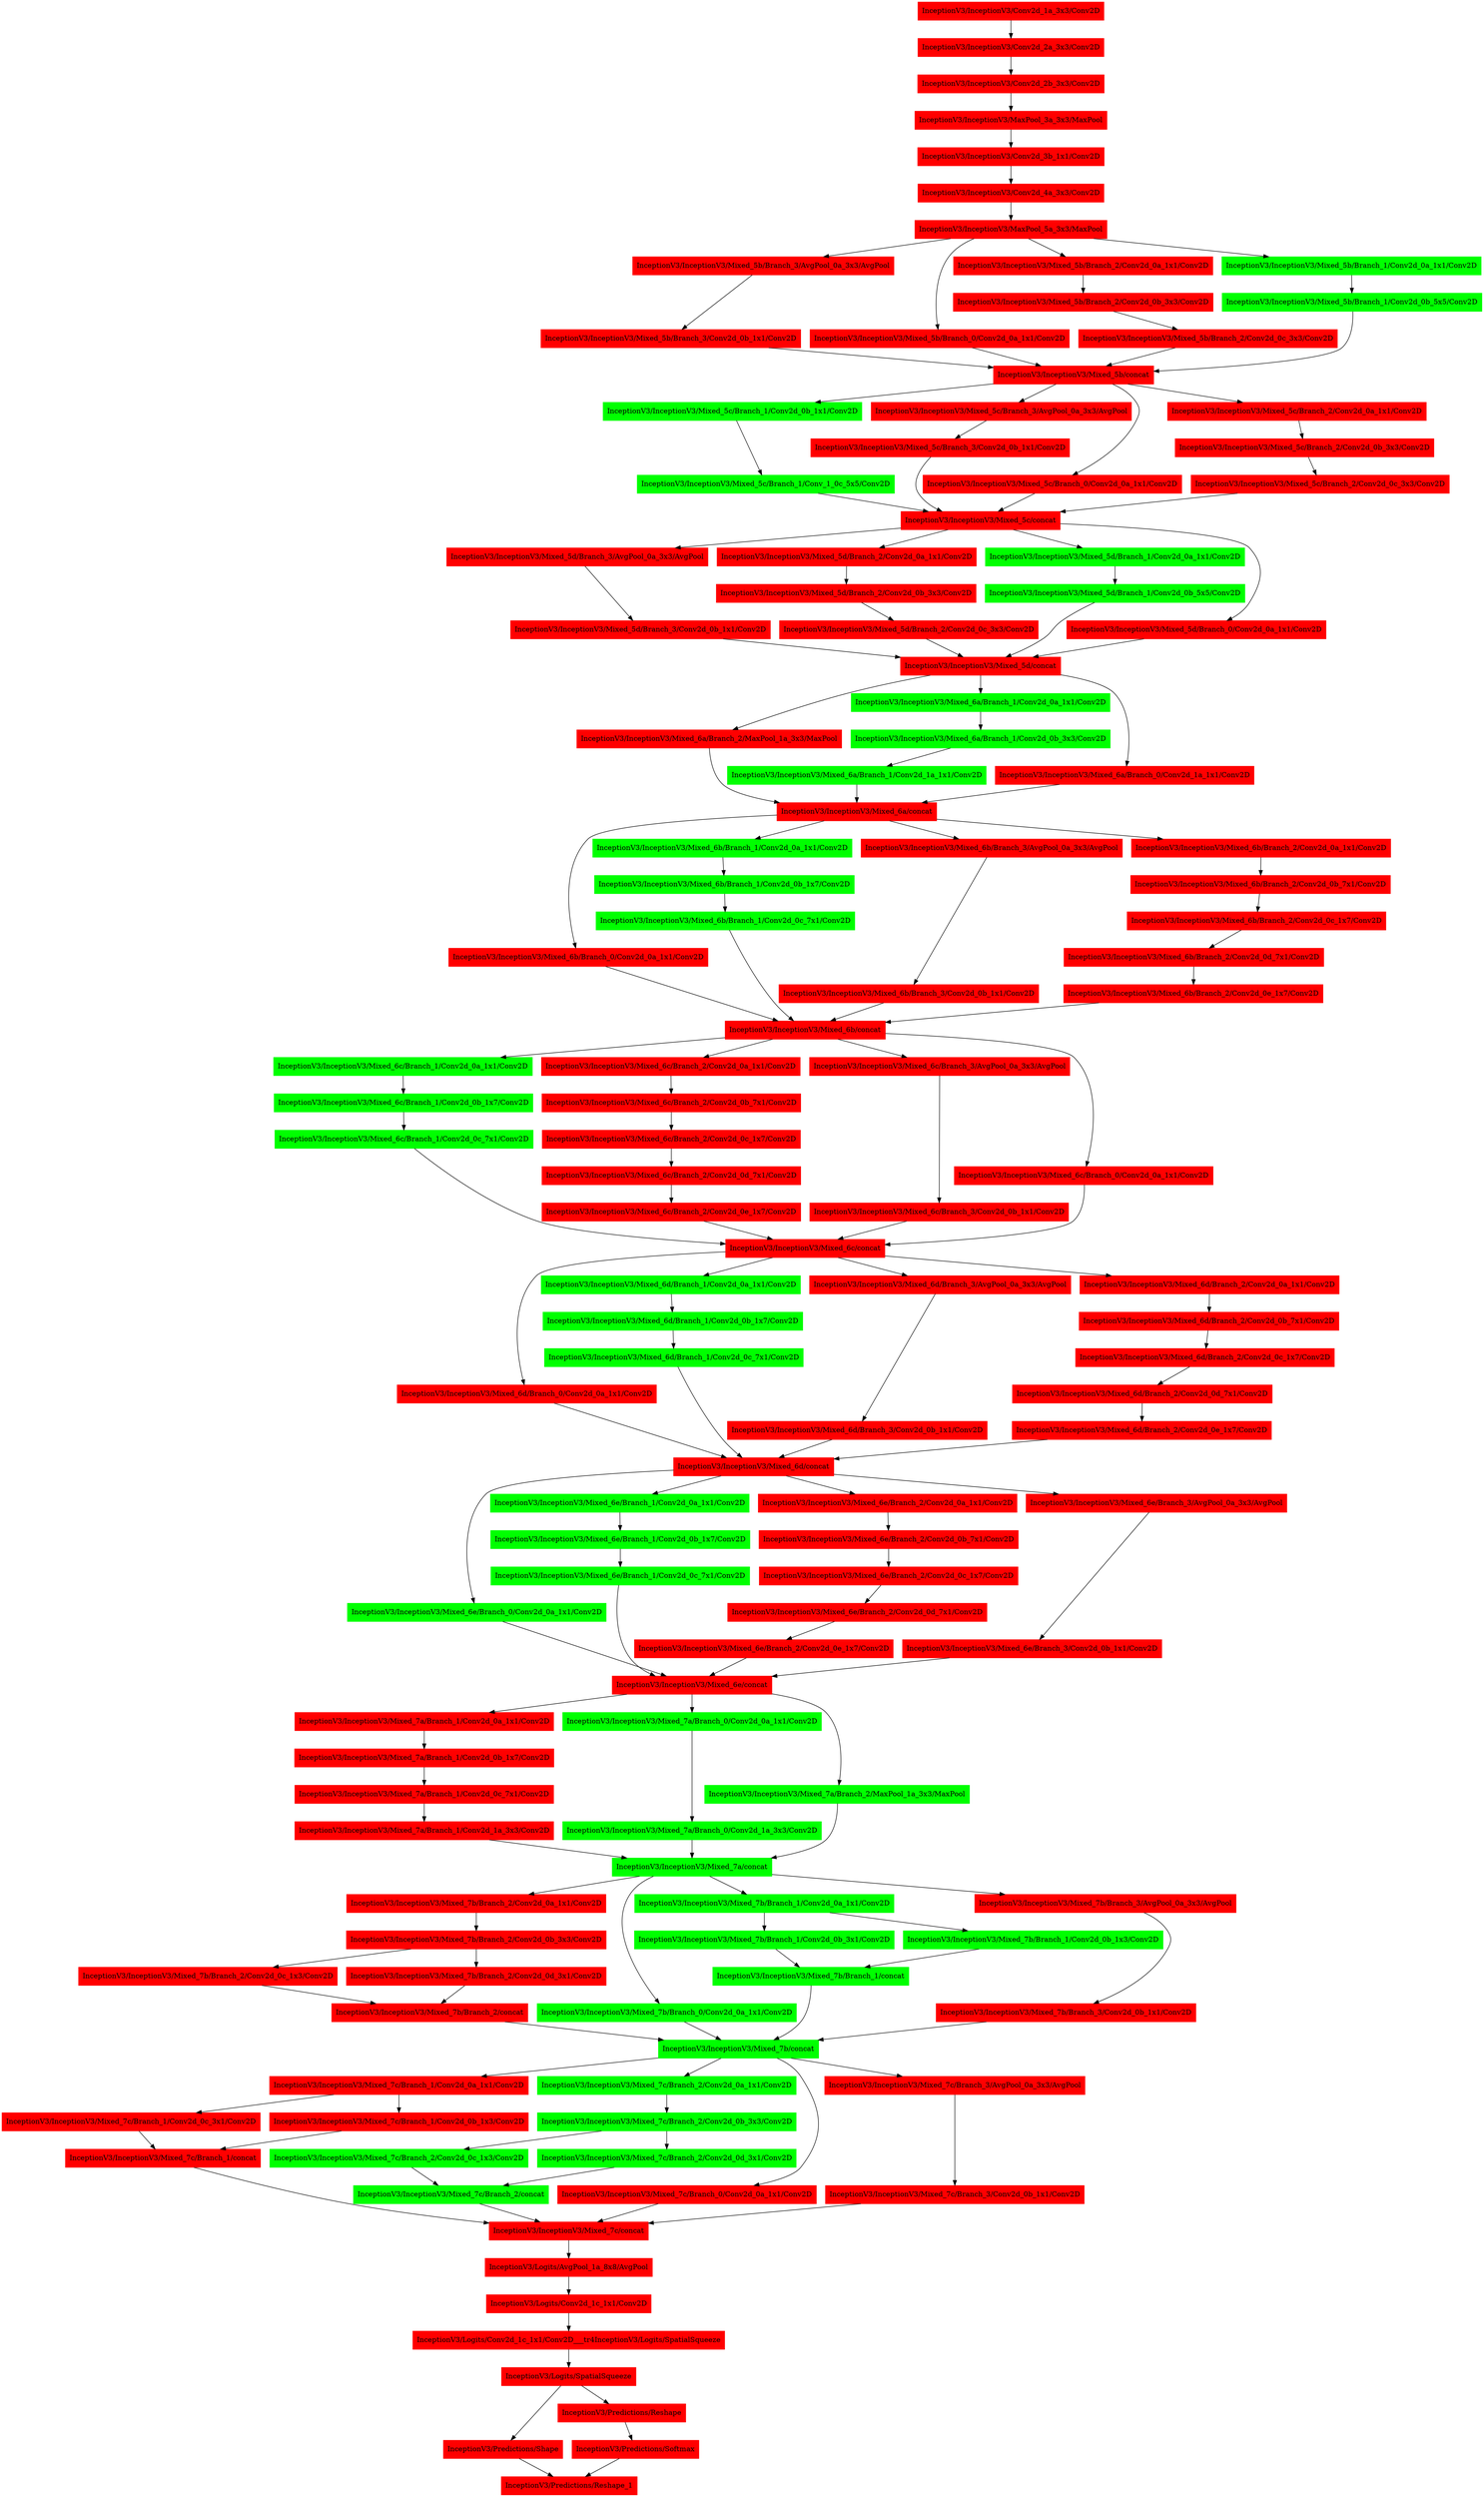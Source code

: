digraph G {
"InceptionV3/InceptionV3/Conv2d_1a_3x3/Conv2D"->"InceptionV3/InceptionV3/Conv2d_2a_3x3/Conv2D";
"InceptionV3/InceptionV3/Conv2d_1a_3x3/Conv2D" [shape=box,style=filled,color=red];
"InceptionV3/InceptionV3/Conv2d_2a_3x3/Conv2D"->"InceptionV3/InceptionV3/Conv2d_2b_3x3/Conv2D";
"InceptionV3/InceptionV3/Conv2d_2a_3x3/Conv2D" [shape=box,style=filled,color=red];
"InceptionV3/InceptionV3/Conv2d_2b_3x3/Conv2D"->"InceptionV3/InceptionV3/MaxPool_3a_3x3/MaxPool";
"InceptionV3/InceptionV3/Conv2d_2b_3x3/Conv2D" [shape=box,style=filled,color=red];
"InceptionV3/InceptionV3/MaxPool_3a_3x3/MaxPool"->"InceptionV3/InceptionV3/Conv2d_3b_1x1/Conv2D";
"InceptionV3/InceptionV3/MaxPool_3a_3x3/MaxPool" [shape=box,style=filled,color=red];
"InceptionV3/InceptionV3/Conv2d_3b_1x1/Conv2D"->"InceptionV3/InceptionV3/Conv2d_4a_3x3/Conv2D";
"InceptionV3/InceptionV3/Conv2d_3b_1x1/Conv2D" [shape=box,style=filled,color=red];
"InceptionV3/InceptionV3/Conv2d_4a_3x3/Conv2D"->"InceptionV3/InceptionV3/MaxPool_5a_3x3/MaxPool";
"InceptionV3/InceptionV3/Conv2d_4a_3x3/Conv2D" [shape=box,style=filled,color=red];
"InceptionV3/InceptionV3/MaxPool_5a_3x3/MaxPool"->"InceptionV3/InceptionV3/Mixed_5b/Branch_3/AvgPool_0a_3x3/AvgPool";
"InceptionV3/InceptionV3/MaxPool_5a_3x3/MaxPool"->"InceptionV3/InceptionV3/Mixed_5b/Branch_0/Conv2d_0a_1x1/Conv2D";
"InceptionV3/InceptionV3/MaxPool_5a_3x3/MaxPool"->"InceptionV3/InceptionV3/Mixed_5b/Branch_2/Conv2d_0a_1x1/Conv2D";
"InceptionV3/InceptionV3/MaxPool_5a_3x3/MaxPool"->"InceptionV3/InceptionV3/Mixed_5b/Branch_1/Conv2d_0a_1x1/Conv2D";
"InceptionV3/InceptionV3/MaxPool_5a_3x3/MaxPool" [shape=box,style=filled,color=red];
"InceptionV3/InceptionV3/Mixed_5b/Branch_3/AvgPool_0a_3x3/AvgPool"->"InceptionV3/InceptionV3/Mixed_5b/Branch_3/Conv2d_0b_1x1/Conv2D";
"InceptionV3/InceptionV3/Mixed_5b/Branch_3/AvgPool_0a_3x3/AvgPool" [shape=box,style=filled,color=red];
"InceptionV3/InceptionV3/Mixed_5b/Branch_2/Conv2d_0a_1x1/Conv2D"->"InceptionV3/InceptionV3/Mixed_5b/Branch_2/Conv2d_0b_3x3/Conv2D";
"InceptionV3/InceptionV3/Mixed_5b/Branch_2/Conv2d_0a_1x1/Conv2D" [shape=box,style=filled,color=red];
"InceptionV3/InceptionV3/Mixed_5b/Branch_1/Conv2d_0a_1x1/Conv2D"->"InceptionV3/InceptionV3/Mixed_5b/Branch_1/Conv2d_0b_5x5/Conv2D";
"InceptionV3/InceptionV3/Mixed_5b/Branch_1/Conv2d_0a_1x1/Conv2D" [shape=box,style=filled,color=green];
"InceptionV3/InceptionV3/Mixed_5b/Branch_0/Conv2d_0a_1x1/Conv2D"->"InceptionV3/InceptionV3/Mixed_5b/concat";
"InceptionV3/InceptionV3/Mixed_5b/Branch_0/Conv2d_0a_1x1/Conv2D" [shape=box,style=filled,color=red];
"InceptionV3/InceptionV3/Mixed_5b/Branch_3/Conv2d_0b_1x1/Conv2D"->"InceptionV3/InceptionV3/Mixed_5b/concat";
"InceptionV3/InceptionV3/Mixed_5b/Branch_3/Conv2d_0b_1x1/Conv2D" [shape=box,style=filled,color=red];
"InceptionV3/InceptionV3/Mixed_5b/Branch_2/Conv2d_0b_3x3/Conv2D"->"InceptionV3/InceptionV3/Mixed_5b/Branch_2/Conv2d_0c_3x3/Conv2D";
"InceptionV3/InceptionV3/Mixed_5b/Branch_2/Conv2d_0b_3x3/Conv2D" [shape=box,style=filled,color=red];
"InceptionV3/InceptionV3/Mixed_5b/Branch_1/Conv2d_0b_5x5/Conv2D"->"InceptionV3/InceptionV3/Mixed_5b/concat";
"InceptionV3/InceptionV3/Mixed_5b/Branch_1/Conv2d_0b_5x5/Conv2D" [shape=box,style=filled,color=green];
"InceptionV3/InceptionV3/Mixed_5b/Branch_2/Conv2d_0c_3x3/Conv2D"->"InceptionV3/InceptionV3/Mixed_5b/concat";
"InceptionV3/InceptionV3/Mixed_5b/Branch_2/Conv2d_0c_3x3/Conv2D" [shape=box,style=filled,color=red];
"InceptionV3/InceptionV3/Mixed_5b/concat"->"InceptionV3/InceptionV3/Mixed_5c/Branch_1/Conv2d_0b_1x1/Conv2D";
"InceptionV3/InceptionV3/Mixed_5b/concat"->"InceptionV3/InceptionV3/Mixed_5c/Branch_3/AvgPool_0a_3x3/AvgPool";
"InceptionV3/InceptionV3/Mixed_5b/concat"->"InceptionV3/InceptionV3/Mixed_5c/Branch_0/Conv2d_0a_1x1/Conv2D";
"InceptionV3/InceptionV3/Mixed_5b/concat"->"InceptionV3/InceptionV3/Mixed_5c/Branch_2/Conv2d_0a_1x1/Conv2D";
"InceptionV3/InceptionV3/Mixed_5b/concat" [shape=box,style=filled,color=red];
"InceptionV3/InceptionV3/Mixed_5c/Branch_3/AvgPool_0a_3x3/AvgPool"->"InceptionV3/InceptionV3/Mixed_5c/Branch_3/Conv2d_0b_1x1/Conv2D";
"InceptionV3/InceptionV3/Mixed_5c/Branch_3/AvgPool_0a_3x3/AvgPool" [shape=box,style=filled,color=red];
"InceptionV3/InceptionV3/Mixed_5c/Branch_2/Conv2d_0a_1x1/Conv2D"->"InceptionV3/InceptionV3/Mixed_5c/Branch_2/Conv2d_0b_3x3/Conv2D";
"InceptionV3/InceptionV3/Mixed_5c/Branch_2/Conv2d_0a_1x1/Conv2D" [shape=box,style=filled,color=red];
"InceptionV3/InceptionV3/Mixed_5c/Branch_1/Conv2d_0b_1x1/Conv2D"->"InceptionV3/InceptionV3/Mixed_5c/Branch_1/Conv_1_0c_5x5/Conv2D";
"InceptionV3/InceptionV3/Mixed_5c/Branch_1/Conv2d_0b_1x1/Conv2D" [shape=box,style=filled,color=green];
"InceptionV3/InceptionV3/Mixed_5c/Branch_0/Conv2d_0a_1x1/Conv2D"->"InceptionV3/InceptionV3/Mixed_5c/concat";
"InceptionV3/InceptionV3/Mixed_5c/Branch_0/Conv2d_0a_1x1/Conv2D" [shape=box,style=filled,color=red];
"InceptionV3/InceptionV3/Mixed_5c/Branch_3/Conv2d_0b_1x1/Conv2D"->"InceptionV3/InceptionV3/Mixed_5c/concat";
"InceptionV3/InceptionV3/Mixed_5c/Branch_3/Conv2d_0b_1x1/Conv2D" [shape=box,style=filled,color=red];
"InceptionV3/InceptionV3/Mixed_5c/Branch_2/Conv2d_0b_3x3/Conv2D"->"InceptionV3/InceptionV3/Mixed_5c/Branch_2/Conv2d_0c_3x3/Conv2D";
"InceptionV3/InceptionV3/Mixed_5c/Branch_2/Conv2d_0b_3x3/Conv2D" [shape=box,style=filled,color=red];
"InceptionV3/InceptionV3/Mixed_5c/Branch_1/Conv_1_0c_5x5/Conv2D"->"InceptionV3/InceptionV3/Mixed_5c/concat";
"InceptionV3/InceptionV3/Mixed_5c/Branch_1/Conv_1_0c_5x5/Conv2D" [shape=box,style=filled,color=green];
"InceptionV3/InceptionV3/Mixed_5c/Branch_2/Conv2d_0c_3x3/Conv2D"->"InceptionV3/InceptionV3/Mixed_5c/concat";
"InceptionV3/InceptionV3/Mixed_5c/Branch_2/Conv2d_0c_3x3/Conv2D" [shape=box,style=filled,color=red];
"InceptionV3/InceptionV3/Mixed_5c/concat"->"InceptionV3/InceptionV3/Mixed_5d/Branch_3/AvgPool_0a_3x3/AvgPool";
"InceptionV3/InceptionV3/Mixed_5c/concat"->"InceptionV3/InceptionV3/Mixed_5d/Branch_2/Conv2d_0a_1x1/Conv2D";
"InceptionV3/InceptionV3/Mixed_5c/concat"->"InceptionV3/InceptionV3/Mixed_5d/Branch_1/Conv2d_0a_1x1/Conv2D";
"InceptionV3/InceptionV3/Mixed_5c/concat"->"InceptionV3/InceptionV3/Mixed_5d/Branch_0/Conv2d_0a_1x1/Conv2D";
"InceptionV3/InceptionV3/Mixed_5c/concat" [shape=box,style=filled,color=red];
"InceptionV3/InceptionV3/Mixed_5d/Branch_3/AvgPool_0a_3x3/AvgPool"->"InceptionV3/InceptionV3/Mixed_5d/Branch_3/Conv2d_0b_1x1/Conv2D";
"InceptionV3/InceptionV3/Mixed_5d/Branch_3/AvgPool_0a_3x3/AvgPool" [shape=box,style=filled,color=red];
"InceptionV3/InceptionV3/Mixed_5d/Branch_2/Conv2d_0a_1x1/Conv2D"->"InceptionV3/InceptionV3/Mixed_5d/Branch_2/Conv2d_0b_3x3/Conv2D";
"InceptionV3/InceptionV3/Mixed_5d/Branch_2/Conv2d_0a_1x1/Conv2D" [shape=box,style=filled,color=red];
"InceptionV3/InceptionV3/Mixed_5d/Branch_1/Conv2d_0a_1x1/Conv2D"->"InceptionV3/InceptionV3/Mixed_5d/Branch_1/Conv2d_0b_5x5/Conv2D";
"InceptionV3/InceptionV3/Mixed_5d/Branch_1/Conv2d_0a_1x1/Conv2D" [shape=box,style=filled,color=green];
"InceptionV3/InceptionV3/Mixed_5d/Branch_0/Conv2d_0a_1x1/Conv2D"->"InceptionV3/InceptionV3/Mixed_5d/concat";
"InceptionV3/InceptionV3/Mixed_5d/Branch_0/Conv2d_0a_1x1/Conv2D" [shape=box,style=filled,color=red];
"InceptionV3/InceptionV3/Mixed_5d/Branch_3/Conv2d_0b_1x1/Conv2D"->"InceptionV3/InceptionV3/Mixed_5d/concat";
"InceptionV3/InceptionV3/Mixed_5d/Branch_3/Conv2d_0b_1x1/Conv2D" [shape=box,style=filled,color=red];
"InceptionV3/InceptionV3/Mixed_5d/Branch_2/Conv2d_0b_3x3/Conv2D"->"InceptionV3/InceptionV3/Mixed_5d/Branch_2/Conv2d_0c_3x3/Conv2D";
"InceptionV3/InceptionV3/Mixed_5d/Branch_2/Conv2d_0b_3x3/Conv2D" [shape=box,style=filled,color=red];
"InceptionV3/InceptionV3/Mixed_5d/Branch_1/Conv2d_0b_5x5/Conv2D"->"InceptionV3/InceptionV3/Mixed_5d/concat";
"InceptionV3/InceptionV3/Mixed_5d/Branch_1/Conv2d_0b_5x5/Conv2D" [shape=box,style=filled,color=green];
"InceptionV3/InceptionV3/Mixed_5d/Branch_2/Conv2d_0c_3x3/Conv2D"->"InceptionV3/InceptionV3/Mixed_5d/concat";
"InceptionV3/InceptionV3/Mixed_5d/Branch_2/Conv2d_0c_3x3/Conv2D" [shape=box,style=filled,color=red];
"InceptionV3/InceptionV3/Mixed_5d/concat"->"InceptionV3/InceptionV3/Mixed_6a/Branch_2/MaxPool_1a_3x3/MaxPool";
"InceptionV3/InceptionV3/Mixed_5d/concat"->"InceptionV3/InceptionV3/Mixed_6a/Branch_1/Conv2d_0a_1x1/Conv2D";
"InceptionV3/InceptionV3/Mixed_5d/concat"->"InceptionV3/InceptionV3/Mixed_6a/Branch_0/Conv2d_1a_1x1/Conv2D";
"InceptionV3/InceptionV3/Mixed_5d/concat" [shape=box,style=filled,color=red];
"InceptionV3/InceptionV3/Mixed_6a/Branch_2/MaxPool_1a_3x3/MaxPool"->"InceptionV3/InceptionV3/Mixed_6a/concat";
"InceptionV3/InceptionV3/Mixed_6a/Branch_2/MaxPool_1a_3x3/MaxPool" [shape=box,style=filled,color=red];
"InceptionV3/InceptionV3/Mixed_6a/Branch_1/Conv2d_0a_1x1/Conv2D"->"InceptionV3/InceptionV3/Mixed_6a/Branch_1/Conv2d_0b_3x3/Conv2D";
"InceptionV3/InceptionV3/Mixed_6a/Branch_1/Conv2d_0a_1x1/Conv2D" [shape=box,style=filled,color=green];
"InceptionV3/InceptionV3/Mixed_6a/Branch_0/Conv2d_1a_1x1/Conv2D"->"InceptionV3/InceptionV3/Mixed_6a/concat";
"InceptionV3/InceptionV3/Mixed_6a/Branch_0/Conv2d_1a_1x1/Conv2D" [shape=box,style=filled,color=red];
"InceptionV3/InceptionV3/Mixed_6a/Branch_1/Conv2d_0b_3x3/Conv2D"->"InceptionV3/InceptionV3/Mixed_6a/Branch_1/Conv2d_1a_1x1/Conv2D";
"InceptionV3/InceptionV3/Mixed_6a/Branch_1/Conv2d_0b_3x3/Conv2D" [shape=box,style=filled,color=green];
"InceptionV3/InceptionV3/Mixed_6a/Branch_1/Conv2d_1a_1x1/Conv2D"->"InceptionV3/InceptionV3/Mixed_6a/concat";
"InceptionV3/InceptionV3/Mixed_6a/Branch_1/Conv2d_1a_1x1/Conv2D" [shape=box,style=filled,color=green];
"InceptionV3/InceptionV3/Mixed_6a/concat"->"InceptionV3/InceptionV3/Mixed_6b/Branch_0/Conv2d_0a_1x1/Conv2D";
"InceptionV3/InceptionV3/Mixed_6a/concat"->"InceptionV3/InceptionV3/Mixed_6b/Branch_1/Conv2d_0a_1x1/Conv2D";
"InceptionV3/InceptionV3/Mixed_6a/concat"->"InceptionV3/InceptionV3/Mixed_6b/Branch_3/AvgPool_0a_3x3/AvgPool";
"InceptionV3/InceptionV3/Mixed_6a/concat"->"InceptionV3/InceptionV3/Mixed_6b/Branch_2/Conv2d_0a_1x1/Conv2D";
"InceptionV3/InceptionV3/Mixed_6a/concat" [shape=box,style=filled,color=red];
"InceptionV3/InceptionV3/Mixed_6b/Branch_3/AvgPool_0a_3x3/AvgPool"->"InceptionV3/InceptionV3/Mixed_6b/Branch_3/Conv2d_0b_1x1/Conv2D";
"InceptionV3/InceptionV3/Mixed_6b/Branch_3/AvgPool_0a_3x3/AvgPool" [shape=box,style=filled,color=red];
"InceptionV3/InceptionV3/Mixed_6b/Branch_2/Conv2d_0a_1x1/Conv2D"->"InceptionV3/InceptionV3/Mixed_6b/Branch_2/Conv2d_0b_7x1/Conv2D";
"InceptionV3/InceptionV3/Mixed_6b/Branch_2/Conv2d_0a_1x1/Conv2D" [shape=box,style=filled,color=red];
"InceptionV3/InceptionV3/Mixed_6b/Branch_1/Conv2d_0a_1x1/Conv2D"->"InceptionV3/InceptionV3/Mixed_6b/Branch_1/Conv2d_0b_1x7/Conv2D";
"InceptionV3/InceptionV3/Mixed_6b/Branch_1/Conv2d_0a_1x1/Conv2D" [shape=box,style=filled,color=green];
"InceptionV3/InceptionV3/Mixed_6b/Branch_0/Conv2d_0a_1x1/Conv2D"->"InceptionV3/InceptionV3/Mixed_6b/concat";
"InceptionV3/InceptionV3/Mixed_6b/Branch_0/Conv2d_0a_1x1/Conv2D" [shape=box,style=filled,color=red];
"InceptionV3/InceptionV3/Mixed_6b/Branch_3/Conv2d_0b_1x1/Conv2D"->"InceptionV3/InceptionV3/Mixed_6b/concat";
"InceptionV3/InceptionV3/Mixed_6b/Branch_3/Conv2d_0b_1x1/Conv2D" [shape=box,style=filled,color=red];
"InceptionV3/InceptionV3/Mixed_6b/Branch_2/Conv2d_0b_7x1/Conv2D"->"InceptionV3/InceptionV3/Mixed_6b/Branch_2/Conv2d_0c_1x7/Conv2D";
"InceptionV3/InceptionV3/Mixed_6b/Branch_2/Conv2d_0b_7x1/Conv2D" [shape=box,style=filled,color=red];
"InceptionV3/InceptionV3/Mixed_6b/Branch_1/Conv2d_0b_1x7/Conv2D"->"InceptionV3/InceptionV3/Mixed_6b/Branch_1/Conv2d_0c_7x1/Conv2D";
"InceptionV3/InceptionV3/Mixed_6b/Branch_1/Conv2d_0b_1x7/Conv2D" [shape=box,style=filled,color=green];
"InceptionV3/InceptionV3/Mixed_6b/Branch_2/Conv2d_0c_1x7/Conv2D"->"InceptionV3/InceptionV3/Mixed_6b/Branch_2/Conv2d_0d_7x1/Conv2D";
"InceptionV3/InceptionV3/Mixed_6b/Branch_2/Conv2d_0c_1x7/Conv2D" [shape=box,style=filled,color=red];
"InceptionV3/InceptionV3/Mixed_6b/Branch_1/Conv2d_0c_7x1/Conv2D"->"InceptionV3/InceptionV3/Mixed_6b/concat";
"InceptionV3/InceptionV3/Mixed_6b/Branch_1/Conv2d_0c_7x1/Conv2D" [shape=box,style=filled,color=green];
"InceptionV3/InceptionV3/Mixed_6b/Branch_2/Conv2d_0d_7x1/Conv2D"->"InceptionV3/InceptionV3/Mixed_6b/Branch_2/Conv2d_0e_1x7/Conv2D";
"InceptionV3/InceptionV3/Mixed_6b/Branch_2/Conv2d_0d_7x1/Conv2D" [shape=box,style=filled,color=red];
"InceptionV3/InceptionV3/Mixed_6b/Branch_2/Conv2d_0e_1x7/Conv2D"->"InceptionV3/InceptionV3/Mixed_6b/concat";
"InceptionV3/InceptionV3/Mixed_6b/Branch_2/Conv2d_0e_1x7/Conv2D" [shape=box,style=filled,color=red];
"InceptionV3/InceptionV3/Mixed_6b/concat"->"InceptionV3/InceptionV3/Mixed_6c/Branch_1/Conv2d_0a_1x1/Conv2D";
"InceptionV3/InceptionV3/Mixed_6b/concat"->"InceptionV3/InceptionV3/Mixed_6c/Branch_2/Conv2d_0a_1x1/Conv2D";
"InceptionV3/InceptionV3/Mixed_6b/concat"->"InceptionV3/InceptionV3/Mixed_6c/Branch_3/AvgPool_0a_3x3/AvgPool";
"InceptionV3/InceptionV3/Mixed_6b/concat"->"InceptionV3/InceptionV3/Mixed_6c/Branch_0/Conv2d_0a_1x1/Conv2D";
"InceptionV3/InceptionV3/Mixed_6b/concat" [shape=box,style=filled,color=red];
"InceptionV3/InceptionV3/Mixed_6c/Branch_3/AvgPool_0a_3x3/AvgPool"->"InceptionV3/InceptionV3/Mixed_6c/Branch_3/Conv2d_0b_1x1/Conv2D";
"InceptionV3/InceptionV3/Mixed_6c/Branch_3/AvgPool_0a_3x3/AvgPool" [shape=box,style=filled,color=red];
"InceptionV3/InceptionV3/Mixed_6c/Branch_2/Conv2d_0a_1x1/Conv2D"->"InceptionV3/InceptionV3/Mixed_6c/Branch_2/Conv2d_0b_7x1/Conv2D";
"InceptionV3/InceptionV3/Mixed_6c/Branch_2/Conv2d_0a_1x1/Conv2D" [shape=box,style=filled,color=red];
"InceptionV3/InceptionV3/Mixed_6c/Branch_1/Conv2d_0a_1x1/Conv2D"->"InceptionV3/InceptionV3/Mixed_6c/Branch_1/Conv2d_0b_1x7/Conv2D";
"InceptionV3/InceptionV3/Mixed_6c/Branch_1/Conv2d_0a_1x1/Conv2D" [shape=box,style=filled,color=green];
"InceptionV3/InceptionV3/Mixed_6c/Branch_0/Conv2d_0a_1x1/Conv2D"->"InceptionV3/InceptionV3/Mixed_6c/concat";
"InceptionV3/InceptionV3/Mixed_6c/Branch_0/Conv2d_0a_1x1/Conv2D" [shape=box,style=filled,color=red];
"InceptionV3/InceptionV3/Mixed_6c/Branch_3/Conv2d_0b_1x1/Conv2D"->"InceptionV3/InceptionV3/Mixed_6c/concat";
"InceptionV3/InceptionV3/Mixed_6c/Branch_3/Conv2d_0b_1x1/Conv2D" [shape=box,style=filled,color=red];
"InceptionV3/InceptionV3/Mixed_6c/Branch_2/Conv2d_0b_7x1/Conv2D"->"InceptionV3/InceptionV3/Mixed_6c/Branch_2/Conv2d_0c_1x7/Conv2D";
"InceptionV3/InceptionV3/Mixed_6c/Branch_2/Conv2d_0b_7x1/Conv2D" [shape=box,style=filled,color=red];
"InceptionV3/InceptionV3/Mixed_6c/Branch_1/Conv2d_0b_1x7/Conv2D"->"InceptionV3/InceptionV3/Mixed_6c/Branch_1/Conv2d_0c_7x1/Conv2D";
"InceptionV3/InceptionV3/Mixed_6c/Branch_1/Conv2d_0b_1x7/Conv2D" [shape=box,style=filled,color=green];
"InceptionV3/InceptionV3/Mixed_6c/Branch_2/Conv2d_0c_1x7/Conv2D"->"InceptionV3/InceptionV3/Mixed_6c/Branch_2/Conv2d_0d_7x1/Conv2D";
"InceptionV3/InceptionV3/Mixed_6c/Branch_2/Conv2d_0c_1x7/Conv2D" [shape=box,style=filled,color=red];
"InceptionV3/InceptionV3/Mixed_6c/Branch_1/Conv2d_0c_7x1/Conv2D"->"InceptionV3/InceptionV3/Mixed_6c/concat";
"InceptionV3/InceptionV3/Mixed_6c/Branch_1/Conv2d_0c_7x1/Conv2D" [shape=box,style=filled,color=green];
"InceptionV3/InceptionV3/Mixed_6c/Branch_2/Conv2d_0d_7x1/Conv2D"->"InceptionV3/InceptionV3/Mixed_6c/Branch_2/Conv2d_0e_1x7/Conv2D";
"InceptionV3/InceptionV3/Mixed_6c/Branch_2/Conv2d_0d_7x1/Conv2D" [shape=box,style=filled,color=red];
"InceptionV3/InceptionV3/Mixed_6c/Branch_2/Conv2d_0e_1x7/Conv2D"->"InceptionV3/InceptionV3/Mixed_6c/concat";
"InceptionV3/InceptionV3/Mixed_6c/Branch_2/Conv2d_0e_1x7/Conv2D" [shape=box,style=filled,color=red];
"InceptionV3/InceptionV3/Mixed_6c/concat"->"InceptionV3/InceptionV3/Mixed_6d/Branch_0/Conv2d_0a_1x1/Conv2D";
"InceptionV3/InceptionV3/Mixed_6c/concat"->"InceptionV3/InceptionV3/Mixed_6d/Branch_1/Conv2d_0a_1x1/Conv2D";
"InceptionV3/InceptionV3/Mixed_6c/concat"->"InceptionV3/InceptionV3/Mixed_6d/Branch_3/AvgPool_0a_3x3/AvgPool";
"InceptionV3/InceptionV3/Mixed_6c/concat"->"InceptionV3/InceptionV3/Mixed_6d/Branch_2/Conv2d_0a_1x1/Conv2D";
"InceptionV3/InceptionV3/Mixed_6c/concat" [shape=box,style=filled,color=red];
"InceptionV3/InceptionV3/Mixed_6d/Branch_3/AvgPool_0a_3x3/AvgPool"->"InceptionV3/InceptionV3/Mixed_6d/Branch_3/Conv2d_0b_1x1/Conv2D";
"InceptionV3/InceptionV3/Mixed_6d/Branch_3/AvgPool_0a_3x3/AvgPool" [shape=box,style=filled,color=red];
"InceptionV3/InceptionV3/Mixed_6d/Branch_2/Conv2d_0a_1x1/Conv2D"->"InceptionV3/InceptionV3/Mixed_6d/Branch_2/Conv2d_0b_7x1/Conv2D";
"InceptionV3/InceptionV3/Mixed_6d/Branch_2/Conv2d_0a_1x1/Conv2D" [shape=box,style=filled,color=red];
"InceptionV3/InceptionV3/Mixed_6d/Branch_1/Conv2d_0a_1x1/Conv2D"->"InceptionV3/InceptionV3/Mixed_6d/Branch_1/Conv2d_0b_1x7/Conv2D";
"InceptionV3/InceptionV3/Mixed_6d/Branch_1/Conv2d_0a_1x1/Conv2D" [shape=box,style=filled,color=green];
"InceptionV3/InceptionV3/Mixed_6d/Branch_0/Conv2d_0a_1x1/Conv2D"->"InceptionV3/InceptionV3/Mixed_6d/concat";
"InceptionV3/InceptionV3/Mixed_6d/Branch_0/Conv2d_0a_1x1/Conv2D" [shape=box,style=filled,color=red];
"InceptionV3/InceptionV3/Mixed_6d/Branch_3/Conv2d_0b_1x1/Conv2D"->"InceptionV3/InceptionV3/Mixed_6d/concat";
"InceptionV3/InceptionV3/Mixed_6d/Branch_3/Conv2d_0b_1x1/Conv2D" [shape=box,style=filled,color=red];
"InceptionV3/InceptionV3/Mixed_6d/Branch_2/Conv2d_0b_7x1/Conv2D"->"InceptionV3/InceptionV3/Mixed_6d/Branch_2/Conv2d_0c_1x7/Conv2D";
"InceptionV3/InceptionV3/Mixed_6d/Branch_2/Conv2d_0b_7x1/Conv2D" [shape=box,style=filled,color=red];
"InceptionV3/InceptionV3/Mixed_6d/Branch_1/Conv2d_0b_1x7/Conv2D"->"InceptionV3/InceptionV3/Mixed_6d/Branch_1/Conv2d_0c_7x1/Conv2D";
"InceptionV3/InceptionV3/Mixed_6d/Branch_1/Conv2d_0b_1x7/Conv2D" [shape=box,style=filled,color=green];
"InceptionV3/InceptionV3/Mixed_6d/Branch_2/Conv2d_0c_1x7/Conv2D"->"InceptionV3/InceptionV3/Mixed_6d/Branch_2/Conv2d_0d_7x1/Conv2D";
"InceptionV3/InceptionV3/Mixed_6d/Branch_2/Conv2d_0c_1x7/Conv2D" [shape=box,style=filled,color=red];
"InceptionV3/InceptionV3/Mixed_6d/Branch_1/Conv2d_0c_7x1/Conv2D"->"InceptionV3/InceptionV3/Mixed_6d/concat";
"InceptionV3/InceptionV3/Mixed_6d/Branch_1/Conv2d_0c_7x1/Conv2D" [shape=box,style=filled,color=green];
"InceptionV3/InceptionV3/Mixed_6d/Branch_2/Conv2d_0d_7x1/Conv2D"->"InceptionV3/InceptionV3/Mixed_6d/Branch_2/Conv2d_0e_1x7/Conv2D";
"InceptionV3/InceptionV3/Mixed_6d/Branch_2/Conv2d_0d_7x1/Conv2D" [shape=box,style=filled,color=red];
"InceptionV3/InceptionV3/Mixed_6d/Branch_2/Conv2d_0e_1x7/Conv2D"->"InceptionV3/InceptionV3/Mixed_6d/concat";
"InceptionV3/InceptionV3/Mixed_6d/Branch_2/Conv2d_0e_1x7/Conv2D" [shape=box,style=filled,color=red];
"InceptionV3/InceptionV3/Mixed_6d/concat"->"InceptionV3/InceptionV3/Mixed_6e/Branch_0/Conv2d_0a_1x1/Conv2D";
"InceptionV3/InceptionV3/Mixed_6d/concat"->"InceptionV3/InceptionV3/Mixed_6e/Branch_1/Conv2d_0a_1x1/Conv2D";
"InceptionV3/InceptionV3/Mixed_6d/concat"->"InceptionV3/InceptionV3/Mixed_6e/Branch_2/Conv2d_0a_1x1/Conv2D";
"InceptionV3/InceptionV3/Mixed_6d/concat"->"InceptionV3/InceptionV3/Mixed_6e/Branch_3/AvgPool_0a_3x3/AvgPool";
"InceptionV3/InceptionV3/Mixed_6d/concat" [shape=box,style=filled,color=red];
"InceptionV3/InceptionV3/Mixed_6e/Branch_3/AvgPool_0a_3x3/AvgPool"->"InceptionV3/InceptionV3/Mixed_6e/Branch_3/Conv2d_0b_1x1/Conv2D";
"InceptionV3/InceptionV3/Mixed_6e/Branch_3/AvgPool_0a_3x3/AvgPool" [shape=box,style=filled,color=red];
"InceptionV3/InceptionV3/Mixed_6e/Branch_2/Conv2d_0a_1x1/Conv2D"->"InceptionV3/InceptionV3/Mixed_6e/Branch_2/Conv2d_0b_7x1/Conv2D";
"InceptionV3/InceptionV3/Mixed_6e/Branch_2/Conv2d_0a_1x1/Conv2D" [shape=box,style=filled,color=red];
"InceptionV3/InceptionV3/Mixed_6e/Branch_1/Conv2d_0a_1x1/Conv2D"->"InceptionV3/InceptionV3/Mixed_6e/Branch_1/Conv2d_0b_1x7/Conv2D";
"InceptionV3/InceptionV3/Mixed_6e/Branch_1/Conv2d_0a_1x1/Conv2D" [shape=box,style=filled,color=green];
"InceptionV3/InceptionV3/Mixed_6e/Branch_0/Conv2d_0a_1x1/Conv2D"->"InceptionV3/InceptionV3/Mixed_6e/concat";
"InceptionV3/InceptionV3/Mixed_6e/Branch_0/Conv2d_0a_1x1/Conv2D" [shape=box,style=filled,color=green];
"InceptionV3/InceptionV3/Mixed_6e/Branch_3/Conv2d_0b_1x1/Conv2D"->"InceptionV3/InceptionV3/Mixed_6e/concat";
"InceptionV3/InceptionV3/Mixed_6e/Branch_3/Conv2d_0b_1x1/Conv2D" [shape=box,style=filled,color=red];
"InceptionV3/InceptionV3/Mixed_6e/Branch_2/Conv2d_0b_7x1/Conv2D"->"InceptionV3/InceptionV3/Mixed_6e/Branch_2/Conv2d_0c_1x7/Conv2D";
"InceptionV3/InceptionV3/Mixed_6e/Branch_2/Conv2d_0b_7x1/Conv2D" [shape=box,style=filled,color=red];
"InceptionV3/InceptionV3/Mixed_6e/Branch_1/Conv2d_0b_1x7/Conv2D"->"InceptionV3/InceptionV3/Mixed_6e/Branch_1/Conv2d_0c_7x1/Conv2D";
"InceptionV3/InceptionV3/Mixed_6e/Branch_1/Conv2d_0b_1x7/Conv2D" [shape=box,style=filled,color=green];
"InceptionV3/InceptionV3/Mixed_6e/Branch_2/Conv2d_0c_1x7/Conv2D"->"InceptionV3/InceptionV3/Mixed_6e/Branch_2/Conv2d_0d_7x1/Conv2D";
"InceptionV3/InceptionV3/Mixed_6e/Branch_2/Conv2d_0c_1x7/Conv2D" [shape=box,style=filled,color=red];
"InceptionV3/InceptionV3/Mixed_6e/Branch_1/Conv2d_0c_7x1/Conv2D"->"InceptionV3/InceptionV3/Mixed_6e/concat";
"InceptionV3/InceptionV3/Mixed_6e/Branch_1/Conv2d_0c_7x1/Conv2D" [shape=box,style=filled,color=green];
"InceptionV3/InceptionV3/Mixed_6e/Branch_2/Conv2d_0d_7x1/Conv2D"->"InceptionV3/InceptionV3/Mixed_6e/Branch_2/Conv2d_0e_1x7/Conv2D";
"InceptionV3/InceptionV3/Mixed_6e/Branch_2/Conv2d_0d_7x1/Conv2D" [shape=box,style=filled,color=red];
"InceptionV3/InceptionV3/Mixed_6e/Branch_2/Conv2d_0e_1x7/Conv2D"->"InceptionV3/InceptionV3/Mixed_6e/concat";
"InceptionV3/InceptionV3/Mixed_6e/Branch_2/Conv2d_0e_1x7/Conv2D" [shape=box,style=filled,color=red];
"InceptionV3/InceptionV3/Mixed_6e/concat"->"InceptionV3/InceptionV3/Mixed_7a/Branch_1/Conv2d_0a_1x1/Conv2D";
"InceptionV3/InceptionV3/Mixed_6e/concat"->"InceptionV3/InceptionV3/Mixed_7a/Branch_0/Conv2d_0a_1x1/Conv2D";
"InceptionV3/InceptionV3/Mixed_6e/concat"->"InceptionV3/InceptionV3/Mixed_7a/Branch_2/MaxPool_1a_3x3/MaxPool";
"InceptionV3/InceptionV3/Mixed_6e/concat" [shape=box,style=filled,color=red];
"InceptionV3/InceptionV3/Mixed_7a/Branch_2/MaxPool_1a_3x3/MaxPool"->"InceptionV3/InceptionV3/Mixed_7a/concat";
"InceptionV3/InceptionV3/Mixed_7a/Branch_2/MaxPool_1a_3x3/MaxPool" [shape=box,style=filled,color=green];
"InceptionV3/InceptionV3/Mixed_7a/Branch_1/Conv2d_0a_1x1/Conv2D"->"InceptionV3/InceptionV3/Mixed_7a/Branch_1/Conv2d_0b_1x7/Conv2D";
"InceptionV3/InceptionV3/Mixed_7a/Branch_1/Conv2d_0a_1x1/Conv2D" [shape=box,style=filled,color=red];
"InceptionV3/InceptionV3/Mixed_7a/Branch_0/Conv2d_0a_1x1/Conv2D"->"InceptionV3/InceptionV3/Mixed_7a/Branch_0/Conv2d_1a_3x3/Conv2D";
"InceptionV3/InceptionV3/Mixed_7a/Branch_0/Conv2d_0a_1x1/Conv2D" [shape=box,style=filled,color=green];
"InceptionV3/InceptionV3/Mixed_7a/Branch_1/Conv2d_0b_1x7/Conv2D"->"InceptionV3/InceptionV3/Mixed_7a/Branch_1/Conv2d_0c_7x1/Conv2D";
"InceptionV3/InceptionV3/Mixed_7a/Branch_1/Conv2d_0b_1x7/Conv2D" [shape=box,style=filled,color=red];
"InceptionV3/InceptionV3/Mixed_7a/Branch_0/Conv2d_1a_3x3/Conv2D"->"InceptionV3/InceptionV3/Mixed_7a/concat";
"InceptionV3/InceptionV3/Mixed_7a/Branch_0/Conv2d_1a_3x3/Conv2D" [shape=box,style=filled,color=green];
"InceptionV3/InceptionV3/Mixed_7a/Branch_1/Conv2d_0c_7x1/Conv2D"->"InceptionV3/InceptionV3/Mixed_7a/Branch_1/Conv2d_1a_3x3/Conv2D";
"InceptionV3/InceptionV3/Mixed_7a/Branch_1/Conv2d_0c_7x1/Conv2D" [shape=box,style=filled,color=red];
"InceptionV3/InceptionV3/Mixed_7a/Branch_1/Conv2d_1a_3x3/Conv2D"->"InceptionV3/InceptionV3/Mixed_7a/concat";
"InceptionV3/InceptionV3/Mixed_7a/Branch_1/Conv2d_1a_3x3/Conv2D" [shape=box,style=filled,color=red];
"InceptionV3/InceptionV3/Mixed_7a/concat"->"InceptionV3/InceptionV3/Mixed_7b/Branch_2/Conv2d_0a_1x1/Conv2D";
"InceptionV3/InceptionV3/Mixed_7a/concat"->"InceptionV3/InceptionV3/Mixed_7b/Branch_0/Conv2d_0a_1x1/Conv2D";
"InceptionV3/InceptionV3/Mixed_7a/concat"->"InceptionV3/InceptionV3/Mixed_7b/Branch_1/Conv2d_0a_1x1/Conv2D";
"InceptionV3/InceptionV3/Mixed_7a/concat"->"InceptionV3/InceptionV3/Mixed_7b/Branch_3/AvgPool_0a_3x3/AvgPool";
"InceptionV3/InceptionV3/Mixed_7a/concat" [shape=box,style=filled,color=green];
"InceptionV3/InceptionV3/Mixed_7b/Branch_3/AvgPool_0a_3x3/AvgPool"->"InceptionV3/InceptionV3/Mixed_7b/Branch_3/Conv2d_0b_1x1/Conv2D";
"InceptionV3/InceptionV3/Mixed_7b/Branch_3/AvgPool_0a_3x3/AvgPool" [shape=box,style=filled,color=red];
"InceptionV3/InceptionV3/Mixed_7b/Branch_2/Conv2d_0a_1x1/Conv2D"->"InceptionV3/InceptionV3/Mixed_7b/Branch_2/Conv2d_0b_3x3/Conv2D";
"InceptionV3/InceptionV3/Mixed_7b/Branch_2/Conv2d_0a_1x1/Conv2D" [shape=box,style=filled,color=red];
"InceptionV3/InceptionV3/Mixed_7b/Branch_1/Conv2d_0a_1x1/Conv2D"->"InceptionV3/InceptionV3/Mixed_7b/Branch_1/Conv2d_0b_3x1/Conv2D";
"InceptionV3/InceptionV3/Mixed_7b/Branch_1/Conv2d_0a_1x1/Conv2D"->"InceptionV3/InceptionV3/Mixed_7b/Branch_1/Conv2d_0b_1x3/Conv2D";
"InceptionV3/InceptionV3/Mixed_7b/Branch_1/Conv2d_0a_1x1/Conv2D" [shape=box,style=filled,color=green];
"InceptionV3/InceptionV3/Mixed_7b/Branch_0/Conv2d_0a_1x1/Conv2D"->"InceptionV3/InceptionV3/Mixed_7b/concat";
"InceptionV3/InceptionV3/Mixed_7b/Branch_0/Conv2d_0a_1x1/Conv2D" [shape=box,style=filled,color=green];
"InceptionV3/InceptionV3/Mixed_7b/Branch_3/Conv2d_0b_1x1/Conv2D"->"InceptionV3/InceptionV3/Mixed_7b/concat";
"InceptionV3/InceptionV3/Mixed_7b/Branch_3/Conv2d_0b_1x1/Conv2D" [shape=box,style=filled,color=red];
"InceptionV3/InceptionV3/Mixed_7b/Branch_2/Conv2d_0b_3x3/Conv2D"->"InceptionV3/InceptionV3/Mixed_7b/Branch_2/Conv2d_0c_1x3/Conv2D";
"InceptionV3/InceptionV3/Mixed_7b/Branch_2/Conv2d_0b_3x3/Conv2D"->"InceptionV3/InceptionV3/Mixed_7b/Branch_2/Conv2d_0d_3x1/Conv2D";
"InceptionV3/InceptionV3/Mixed_7b/Branch_2/Conv2d_0b_3x3/Conv2D" [shape=box,style=filled,color=red];
"InceptionV3/InceptionV3/Mixed_7b/Branch_1/Conv2d_0b_3x1/Conv2D"->"InceptionV3/InceptionV3/Mixed_7b/Branch_1/concat";
"InceptionV3/InceptionV3/Mixed_7b/Branch_1/Conv2d_0b_3x1/Conv2D" [shape=box,style=filled,color=green];
"InceptionV3/InceptionV3/Mixed_7b/Branch_1/Conv2d_0b_1x3/Conv2D"->"InceptionV3/InceptionV3/Mixed_7b/Branch_1/concat";
"InceptionV3/InceptionV3/Mixed_7b/Branch_1/Conv2d_0b_1x3/Conv2D" [shape=box,style=filled,color=green];
"InceptionV3/InceptionV3/Mixed_7b/Branch_2/Conv2d_0d_3x1/Conv2D"->"InceptionV3/InceptionV3/Mixed_7b/Branch_2/concat";
"InceptionV3/InceptionV3/Mixed_7b/Branch_2/Conv2d_0d_3x1/Conv2D" [shape=box,style=filled,color=red];
"InceptionV3/InceptionV3/Mixed_7b/Branch_2/Conv2d_0c_1x3/Conv2D"->"InceptionV3/InceptionV3/Mixed_7b/Branch_2/concat";
"InceptionV3/InceptionV3/Mixed_7b/Branch_2/Conv2d_0c_1x3/Conv2D" [shape=box,style=filled,color=red];
"InceptionV3/InceptionV3/Mixed_7b/Branch_1/concat"->"InceptionV3/InceptionV3/Mixed_7b/concat";
"InceptionV3/InceptionV3/Mixed_7b/Branch_1/concat" [shape=box,style=filled,color=green];
"InceptionV3/InceptionV3/Mixed_7b/Branch_2/concat"->"InceptionV3/InceptionV3/Mixed_7b/concat";
"InceptionV3/InceptionV3/Mixed_7b/Branch_2/concat" [shape=box,style=filled,color=red];
"InceptionV3/InceptionV3/Mixed_7b/concat"->"InceptionV3/InceptionV3/Mixed_7c/Branch_1/Conv2d_0a_1x1/Conv2D";
"InceptionV3/InceptionV3/Mixed_7b/concat"->"InceptionV3/InceptionV3/Mixed_7c/Branch_2/Conv2d_0a_1x1/Conv2D";
"InceptionV3/InceptionV3/Mixed_7b/concat"->"InceptionV3/InceptionV3/Mixed_7c/Branch_0/Conv2d_0a_1x1/Conv2D";
"InceptionV3/InceptionV3/Mixed_7b/concat"->"InceptionV3/InceptionV3/Mixed_7c/Branch_3/AvgPool_0a_3x3/AvgPool";
"InceptionV3/InceptionV3/Mixed_7b/concat" [shape=box,style=filled,color=green];
"InceptionV3/InceptionV3/Mixed_7c/Branch_3/AvgPool_0a_3x3/AvgPool"->"InceptionV3/InceptionV3/Mixed_7c/Branch_3/Conv2d_0b_1x1/Conv2D";
"InceptionV3/InceptionV3/Mixed_7c/Branch_3/AvgPool_0a_3x3/AvgPool" [shape=box,style=filled,color=red];
"InceptionV3/InceptionV3/Mixed_7c/Branch_2/Conv2d_0a_1x1/Conv2D"->"InceptionV3/InceptionV3/Mixed_7c/Branch_2/Conv2d_0b_3x3/Conv2D";
"InceptionV3/InceptionV3/Mixed_7c/Branch_2/Conv2d_0a_1x1/Conv2D" [shape=box,style=filled,color=green];
"InceptionV3/InceptionV3/Mixed_7c/Branch_1/Conv2d_0a_1x1/Conv2D"->"InceptionV3/InceptionV3/Mixed_7c/Branch_1/Conv2d_0c_3x1/Conv2D";
"InceptionV3/InceptionV3/Mixed_7c/Branch_1/Conv2d_0a_1x1/Conv2D"->"InceptionV3/InceptionV3/Mixed_7c/Branch_1/Conv2d_0b_1x3/Conv2D";
"InceptionV3/InceptionV3/Mixed_7c/Branch_1/Conv2d_0a_1x1/Conv2D" [shape=box,style=filled,color=red];
"InceptionV3/InceptionV3/Mixed_7c/Branch_0/Conv2d_0a_1x1/Conv2D"->"InceptionV3/InceptionV3/Mixed_7c/concat";
"InceptionV3/InceptionV3/Mixed_7c/Branch_0/Conv2d_0a_1x1/Conv2D" [shape=box,style=filled,color=red];
"InceptionV3/InceptionV3/Mixed_7c/Branch_3/Conv2d_0b_1x1/Conv2D"->"InceptionV3/InceptionV3/Mixed_7c/concat";
"InceptionV3/InceptionV3/Mixed_7c/Branch_3/Conv2d_0b_1x1/Conv2D" [shape=box,style=filled,color=red];
"InceptionV3/InceptionV3/Mixed_7c/Branch_2/Conv2d_0b_3x3/Conv2D"->"InceptionV3/InceptionV3/Mixed_7c/Branch_2/Conv2d_0c_1x3/Conv2D";
"InceptionV3/InceptionV3/Mixed_7c/Branch_2/Conv2d_0b_3x3/Conv2D"->"InceptionV3/InceptionV3/Mixed_7c/Branch_2/Conv2d_0d_3x1/Conv2D";
"InceptionV3/InceptionV3/Mixed_7c/Branch_2/Conv2d_0b_3x3/Conv2D" [shape=box,style=filled,color=green];
"InceptionV3/InceptionV3/Mixed_7c/Branch_1/Conv2d_0c_3x1/Conv2D"->"InceptionV3/InceptionV3/Mixed_7c/Branch_1/concat";
"InceptionV3/InceptionV3/Mixed_7c/Branch_1/Conv2d_0c_3x1/Conv2D" [shape=box,style=filled,color=red];
"InceptionV3/InceptionV3/Mixed_7c/Branch_1/Conv2d_0b_1x3/Conv2D"->"InceptionV3/InceptionV3/Mixed_7c/Branch_1/concat";
"InceptionV3/InceptionV3/Mixed_7c/Branch_1/Conv2d_0b_1x3/Conv2D" [shape=box,style=filled,color=red];
"InceptionV3/InceptionV3/Mixed_7c/Branch_2/Conv2d_0d_3x1/Conv2D"->"InceptionV3/InceptionV3/Mixed_7c/Branch_2/concat";
"InceptionV3/InceptionV3/Mixed_7c/Branch_2/Conv2d_0d_3x1/Conv2D" [shape=box,style=filled,color=green];
"InceptionV3/InceptionV3/Mixed_7c/Branch_2/Conv2d_0c_1x3/Conv2D"->"InceptionV3/InceptionV3/Mixed_7c/Branch_2/concat";
"InceptionV3/InceptionV3/Mixed_7c/Branch_2/Conv2d_0c_1x3/Conv2D" [shape=box,style=filled,color=green];
"InceptionV3/InceptionV3/Mixed_7c/Branch_1/concat"->"InceptionV3/InceptionV3/Mixed_7c/concat";
"InceptionV3/InceptionV3/Mixed_7c/Branch_1/concat" [shape=box,style=filled,color=red];
"InceptionV3/InceptionV3/Mixed_7c/Branch_2/concat"->"InceptionV3/InceptionV3/Mixed_7c/concat";
"InceptionV3/InceptionV3/Mixed_7c/Branch_2/concat" [shape=box,style=filled,color=green];
"InceptionV3/InceptionV3/Mixed_7c/concat"->"InceptionV3/Logits/AvgPool_1a_8x8/AvgPool";
"InceptionV3/InceptionV3/Mixed_7c/concat" [shape=box,style=filled,color=red];
"InceptionV3/Logits/AvgPool_1a_8x8/AvgPool"->"InceptionV3/Logits/Conv2d_1c_1x1/Conv2D";
"InceptionV3/Logits/AvgPool_1a_8x8/AvgPool" [shape=box,style=filled,color=red];
"InceptionV3/Logits/Conv2d_1c_1x1/Conv2D"->"InceptionV3/Logits/Conv2d_1c_1x1/Conv2D___tr4InceptionV3/Logits/SpatialSqueeze";
"InceptionV3/Logits/Conv2d_1c_1x1/Conv2D" [shape=box,style=filled,color=red];
"InceptionV3/Logits/Conv2d_1c_1x1/Conv2D___tr4InceptionV3/Logits/SpatialSqueeze"->"InceptionV3/Logits/SpatialSqueeze";
"InceptionV3/Logits/Conv2d_1c_1x1/Conv2D___tr4InceptionV3/Logits/SpatialSqueeze" [shape=box,style=filled,color=red];
"InceptionV3/Logits/SpatialSqueeze"->"InceptionV3/Predictions/Shape";
"InceptionV3/Logits/SpatialSqueeze"->"InceptionV3/Predictions/Reshape";
"InceptionV3/Logits/SpatialSqueeze" [shape=box,style=filled,color=red];
"InceptionV3/Predictions/Shape"->"InceptionV3/Predictions/Reshape_1";
"InceptionV3/Predictions/Shape" [shape=box,style=filled,color=red];
"InceptionV3/Predictions/Reshape"->"InceptionV3/Predictions/Softmax";
"InceptionV3/Predictions/Reshape" [shape=box,style=filled,color=red];
"InceptionV3/Predictions/Softmax"->"InceptionV3/Predictions/Reshape_1";
"InceptionV3/Predictions/Softmax" [shape=box,style=filled,color=red];
"InceptionV3/Predictions/Reshape_1" [shape=box,style=filled,color=red];
}